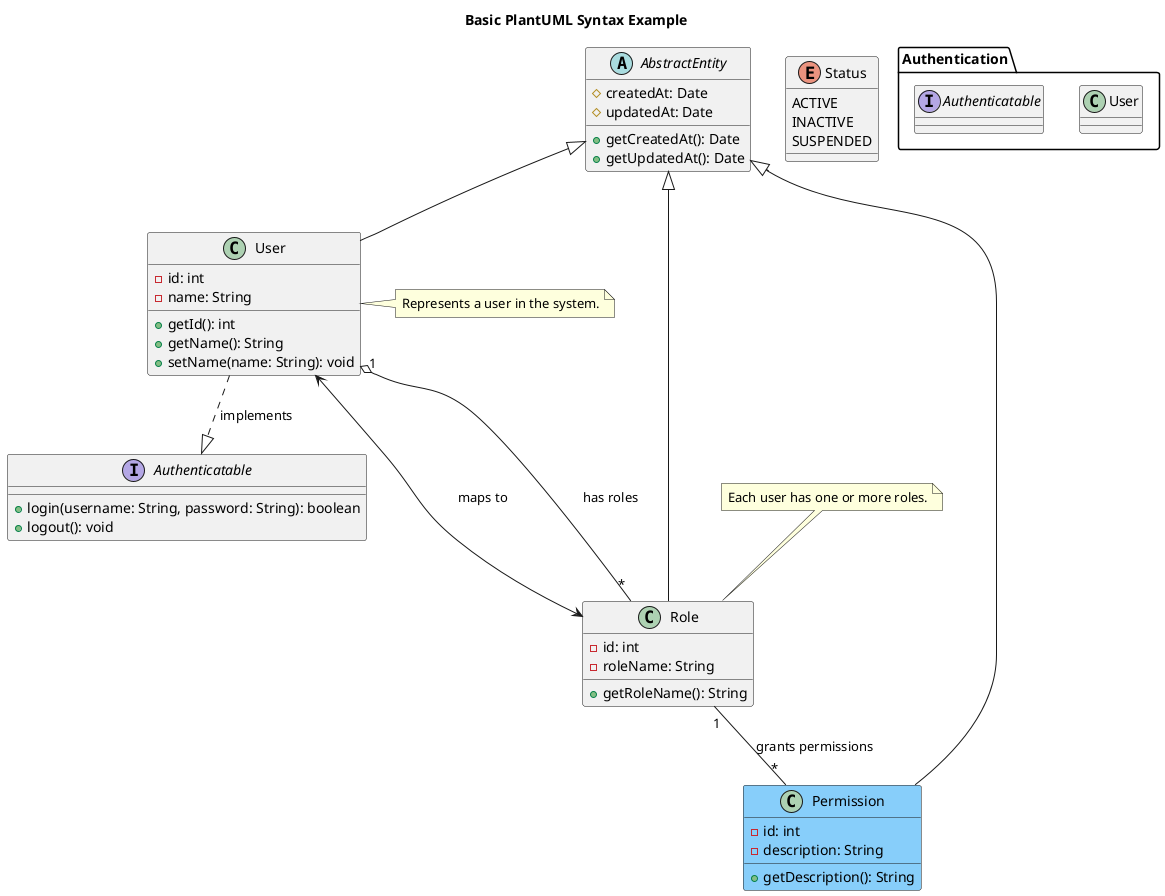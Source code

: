 @startuml

' Title of the Diagram
title Basic PlantUML Syntax Example

' === Class Definitions ===
' Define plain classes with attributes and methods
class User {
  ' private attribute
  -id: int
  -name: String
  ' public method
  +getId(): int
  +getName(): String
  +setName(name: String): void
}

class Role {
  -id: int
  -roleName: String
  +getRoleName(): String
}

class Permission {
  -id: int
  -description: String
  +getDescription(): String
}

' Define an interface (methods only; no attributes)
interface Authenticatable {
  +login(username: String, password: String): boolean
  +logout(): void
}

' Define an abstract class (cannot be instantiated directly)
abstract class AbstractEntity {
  #createdAt: Date
  #updatedAt: Date
  +getCreatedAt(): Date
  +getUpdatedAt(): Date
}

' Define an enum (a set of predefined constants)
enum Status {
  ACTIVE
  INACTIVE
  SUSPENDED
}

' === Class Relationships ===
' Inheritance (AbstractEntity is the parent class for User, Role, and Permission)
AbstractEntity <|-- User
AbstractEntity <|-- Role
AbstractEntity <|-- Permission

' Implementation: User implements the Authenticatable interface
User ..|> Authenticatable : implements

' Associations (Cardinalities between classes)
User "1" o-- "*" Role : has roles
Role "1" -- "*" Permission : grants permissions

' General bidirectional relationship
User <---> Role : maps to

' === Notes ===
' You can add notes connected to specific elements
note right of User
  Represents a user in the system.
end note

note top of Role : Each user has one or more roles.

' === Groups ===
' Group related classes using a package (logical grouping, optional)
package "Authentication" {
  class User
  interface Authenticatable
}

' === Additional Decorations ===
' Change class color (style customization)
class Permission #LightSkyBlue

@enduml

| Relationship Type             | Valid Symbol | Meaning                                       |
| ----------------------------- | ------------ | --------------------------------------------- |
| **Association**               | `A --> B`    | A refers to B (by field or method)            |
| **Aggregation**               | `A o-- B`    | A has B weakly (B can exist independently)    |
| **Composition**               | `A *-- B`    | A owns B strongly (B cannot outlive A)        |
| **Bidirectional Association** | `A -- B`     | Both refer to each other (no direction shown) |
